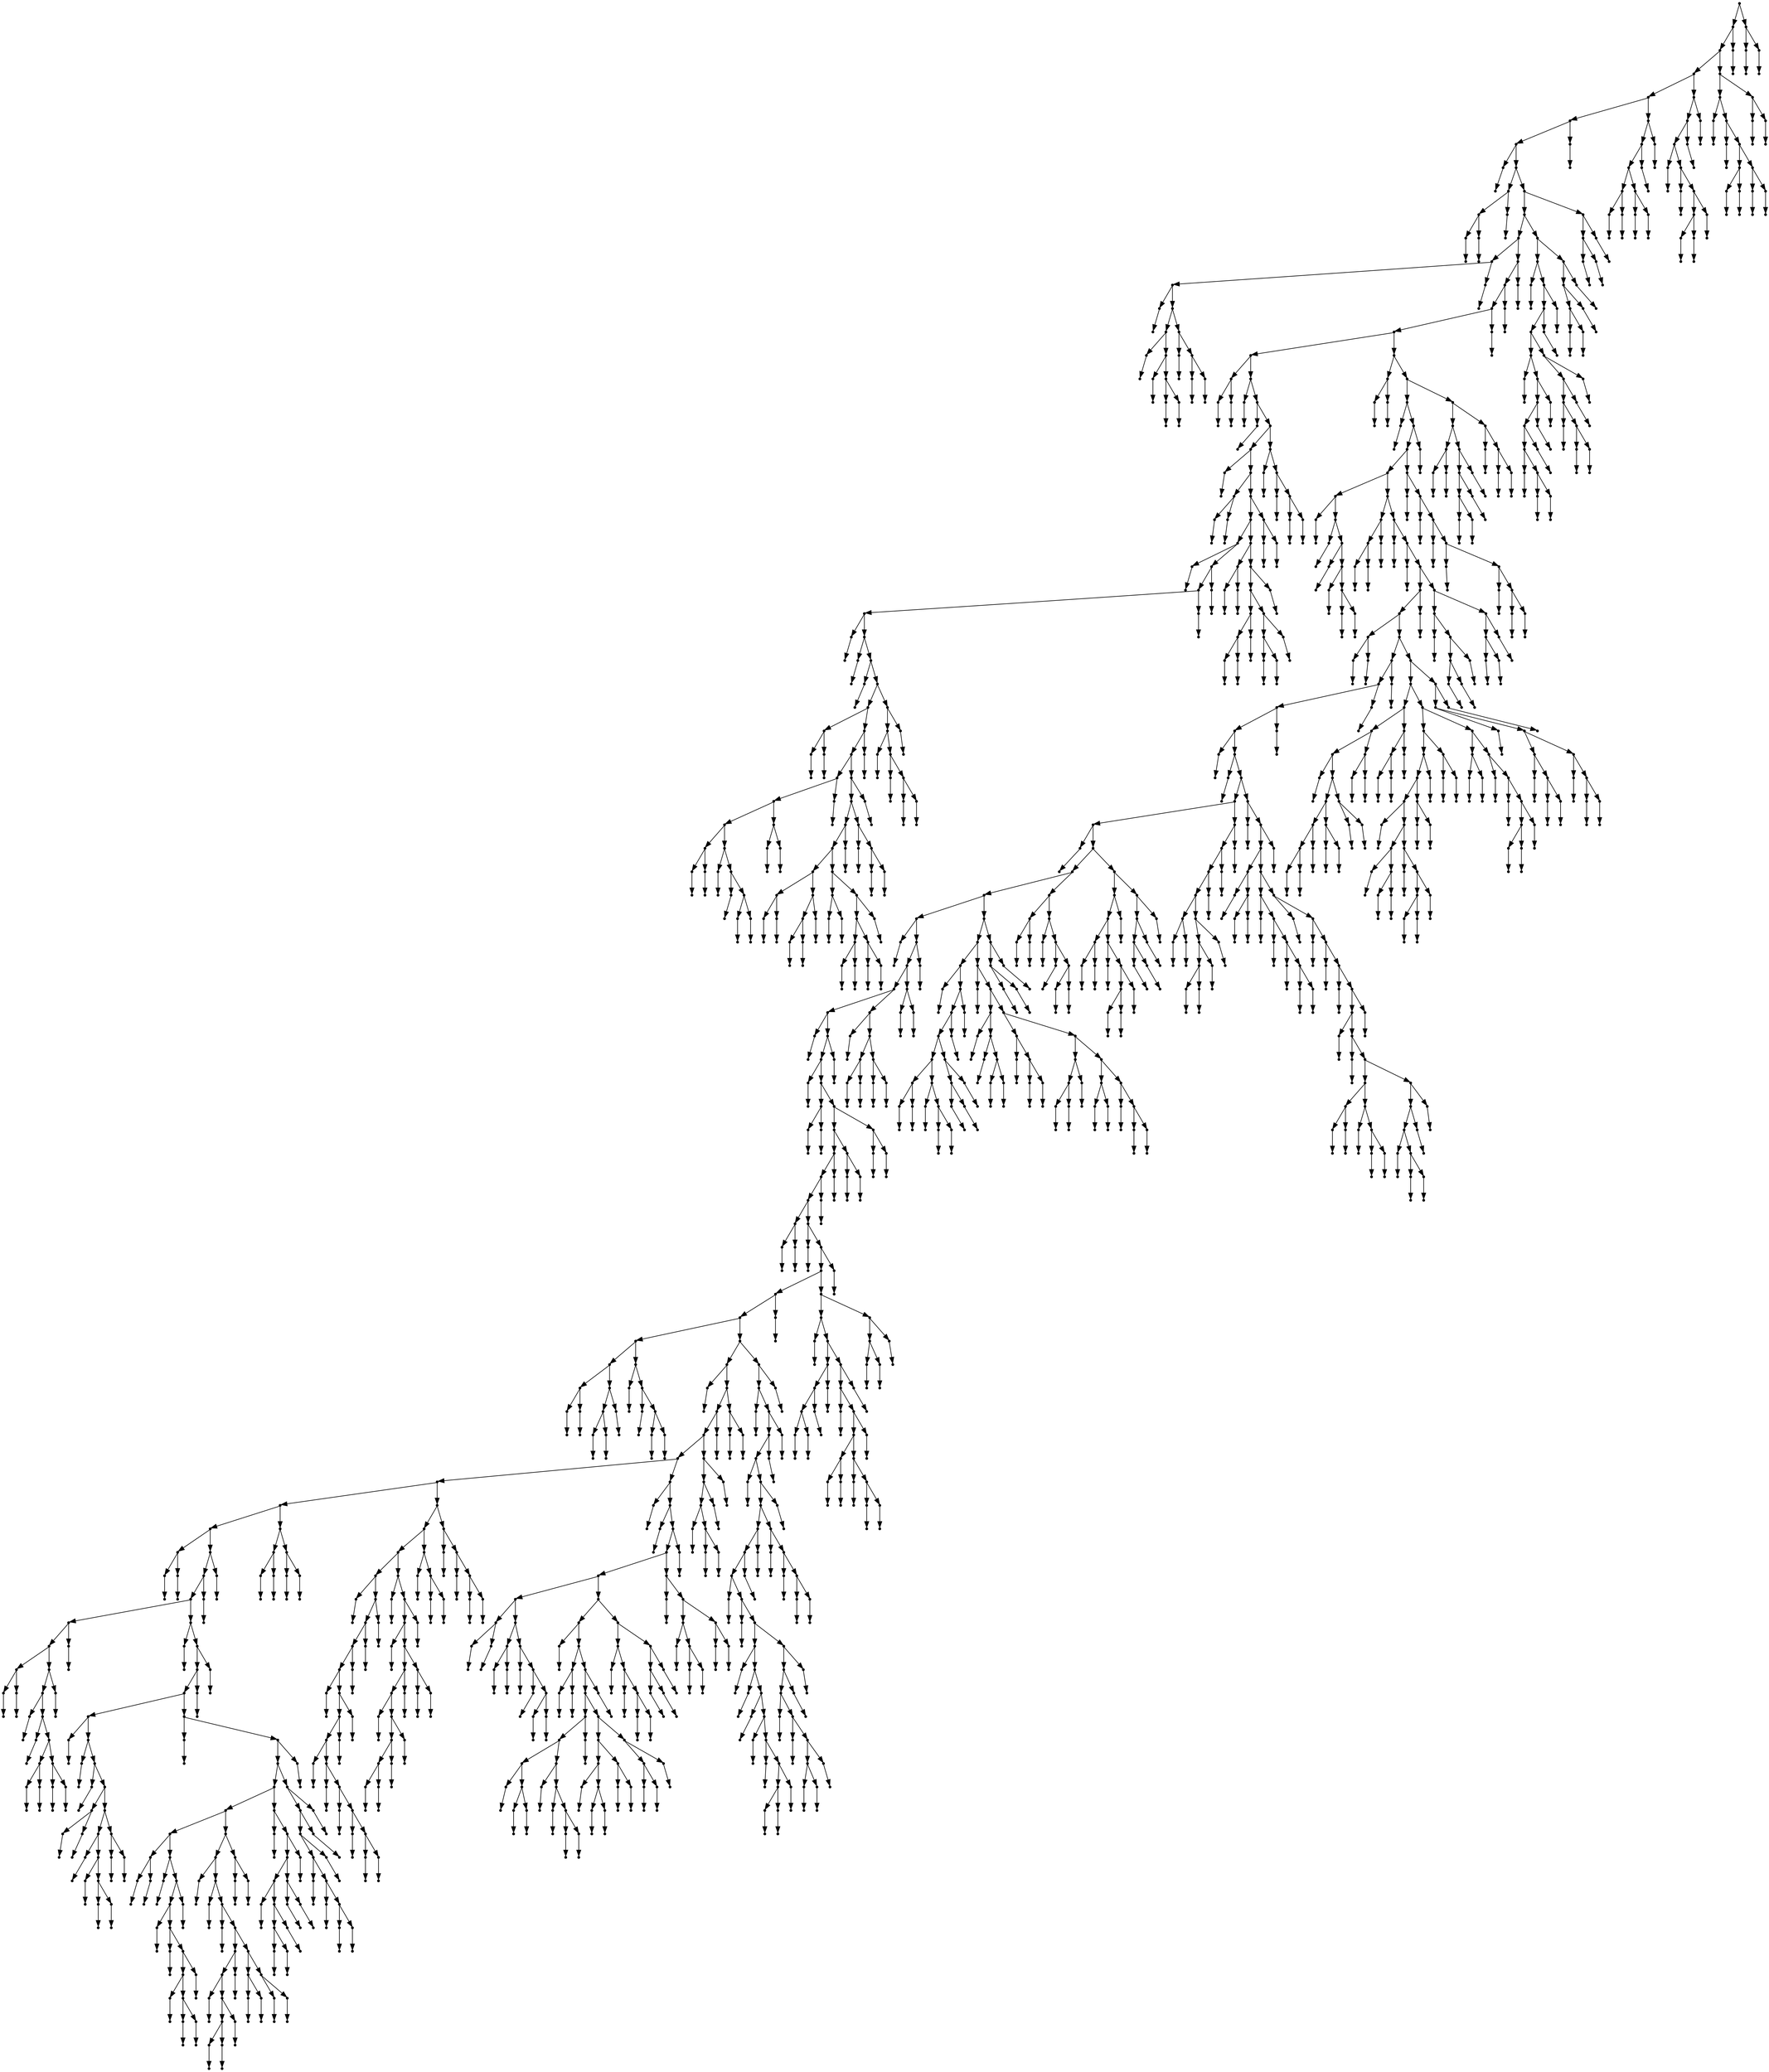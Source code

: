 digraph {
  1594 [shape=point];
  1588 [shape=point];
  1585 [shape=point];
  1561 [shape=point];
  1540 [shape=point];
  1522 [shape=point];
  1519 [shape=point];
  1 [shape=point];
  0 [shape=point];
  1518 [shape=point];
  9 [shape=point];
  6 [shape=point];
  3 [shape=point];
  2 [shape=point];
  5 [shape=point];
  4 [shape=point];
  8 [shape=point];
  7 [shape=point];
  1517 [shape=point];
  1508 [shape=point];
  1451 [shape=point];
  35 [shape=point];
  32 [shape=point];
  11 [shape=point];
  10 [shape=point];
  31 [shape=point];
  22 [shape=point];
  13 [shape=point];
  12 [shape=point];
  21 [shape=point];
  15 [shape=point];
  14 [shape=point];
  20 [shape=point];
  17 [shape=point];
  16 [shape=point];
  19 [shape=point];
  18 [shape=point];
  30 [shape=point];
  24 [shape=point];
  23 [shape=point];
  29 [shape=point];
  26 [shape=point];
  25 [shape=point];
  28 [shape=point];
  27 [shape=point];
  34 [shape=point];
  33 [shape=point];
  1450 [shape=point];
  1447 [shape=point];
  1444 [shape=point];
  1441 [shape=point];
  220 [shape=point];
  40 [shape=point];
  37 [shape=point];
  36 [shape=point];
  39 [shape=point];
  38 [shape=point];
  219 [shape=point];
  42 [shape=point];
  41 [shape=point];
  218 [shape=point];
  44 [shape=point];
  43 [shape=point];
  217 [shape=point];
  205 [shape=point];
  46 [shape=point];
  45 [shape=point];
  204 [shape=point];
  51 [shape=point];
  48 [shape=point];
  47 [shape=point];
  50 [shape=point];
  49 [shape=point];
  203 [shape=point];
  197 [shape=point];
  170 [shape=point];
  53 [shape=point];
  52 [shape=point];
  169 [shape=point];
  166 [shape=point];
  163 [shape=point];
  55 [shape=point];
  54 [shape=point];
  162 [shape=point];
  57 [shape=point];
  56 [shape=point];
  161 [shape=point];
  59 [shape=point];
  58 [shape=point];
  160 [shape=point];
  145 [shape=point];
  64 [shape=point];
  61 [shape=point];
  60 [shape=point];
  63 [shape=point];
  62 [shape=point];
  144 [shape=point];
  141 [shape=point];
  90 [shape=point];
  87 [shape=point];
  81 [shape=point];
  69 [shape=point];
  66 [shape=point];
  65 [shape=point];
  68 [shape=point];
  67 [shape=point];
  80 [shape=point];
  71 [shape=point];
  70 [shape=point];
  79 [shape=point];
  73 [shape=point];
  72 [shape=point];
  78 [shape=point];
  75 [shape=point];
  74 [shape=point];
  77 [shape=point];
  76 [shape=point];
  86 [shape=point];
  83 [shape=point];
  82 [shape=point];
  85 [shape=point];
  84 [shape=point];
  89 [shape=point];
  88 [shape=point];
  140 [shape=point];
  137 [shape=point];
  128 [shape=point];
  125 [shape=point];
  104 [shape=point];
  95 [shape=point];
  92 [shape=point];
  91 [shape=point];
  94 [shape=point];
  93 [shape=point];
  103 [shape=point];
  100 [shape=point];
  97 [shape=point];
  96 [shape=point];
  99 [shape=point];
  98 [shape=point];
  102 [shape=point];
  101 [shape=point];
  124 [shape=point];
  109 [shape=point];
  106 [shape=point];
  105 [shape=point];
  108 [shape=point];
  107 [shape=point];
  123 [shape=point];
  120 [shape=point];
  114 [shape=point];
  111 [shape=point];
  110 [shape=point];
  113 [shape=point];
  112 [shape=point];
  119 [shape=point];
  116 [shape=point];
  115 [shape=point];
  118 [shape=point];
  117 [shape=point];
  122 [shape=point];
  121 [shape=point];
  127 [shape=point];
  126 [shape=point];
  136 [shape=point];
  130 [shape=point];
  129 [shape=point];
  135 [shape=point];
  132 [shape=point];
  131 [shape=point];
  134 [shape=point];
  133 [shape=point];
  139 [shape=point];
  138 [shape=point];
  143 [shape=point];
  142 [shape=point];
  159 [shape=point];
  156 [shape=point];
  147 [shape=point];
  146 [shape=point];
  155 [shape=point];
  149 [shape=point];
  148 [shape=point];
  154 [shape=point];
  151 [shape=point];
  150 [shape=point];
  153 [shape=point];
  152 [shape=point];
  158 [shape=point];
  157 [shape=point];
  165 [shape=point];
  164 [shape=point];
  168 [shape=point];
  167 [shape=point];
  196 [shape=point];
  175 [shape=point];
  172 [shape=point];
  171 [shape=point];
  174 [shape=point];
  173 [shape=point];
  195 [shape=point];
  192 [shape=point];
  183 [shape=point];
  180 [shape=point];
  177 [shape=point];
  176 [shape=point];
  179 [shape=point];
  178 [shape=point];
  182 [shape=point];
  181 [shape=point];
  191 [shape=point];
  188 [shape=point];
  185 [shape=point];
  184 [shape=point];
  187 [shape=point];
  186 [shape=point];
  190 [shape=point];
  189 [shape=point];
  194 [shape=point];
  193 [shape=point];
  202 [shape=point];
  199 [shape=point];
  198 [shape=point];
  201 [shape=point];
  200 [shape=point];
  216 [shape=point];
  207 [shape=point];
  206 [shape=point];
  215 [shape=point];
  209 [shape=point];
  208 [shape=point];
  214 [shape=point];
  211 [shape=point];
  210 [shape=point];
  213 [shape=point];
  212 [shape=point];
  1440 [shape=point];
  225 [shape=point];
  222 [shape=point];
  221 [shape=point];
  224 [shape=point];
  223 [shape=point];
  1439 [shape=point];
  1412 [shape=point];
  227 [shape=point];
  226 [shape=point];
  1411 [shape=point];
  1408 [shape=point];
  1387 [shape=point];
  244 [shape=point];
  229 [shape=point];
  228 [shape=point];
  243 [shape=point];
  231 [shape=point];
  230 [shape=point];
  242 [shape=point];
  233 [shape=point];
  232 [shape=point];
  241 [shape=point];
  235 [shape=point];
  234 [shape=point];
  240 [shape=point];
  237 [shape=point];
  236 [shape=point];
  239 [shape=point];
  238 [shape=point];
  1386 [shape=point];
  252 [shape=point];
  249 [shape=point];
  246 [shape=point];
  245 [shape=point];
  248 [shape=point];
  247 [shape=point];
  251 [shape=point];
  250 [shape=point];
  1385 [shape=point];
  254 [shape=point];
  253 [shape=point];
  1384 [shape=point];
  256 [shape=point];
  255 [shape=point];
  1383 [shape=point];
  1362 [shape=point];
  1359 [shape=point];
  261 [shape=point];
  258 [shape=point];
  257 [shape=point];
  260 [shape=point];
  259 [shape=point];
  1358 [shape=point];
  1235 [shape=point];
  1232 [shape=point];
  1229 [shape=point];
  1226 [shape=point];
  263 [shape=point];
  262 [shape=point];
  1225 [shape=point];
  265 [shape=point];
  264 [shape=point];
  1224 [shape=point];
  1143 [shape=point];
  1116 [shape=point];
  267 [shape=point];
  266 [shape=point];
  1115 [shape=point];
  1082 [shape=point];
  1064 [shape=point];
  974 [shape=point];
  269 [shape=point];
  268 [shape=point];
  973 [shape=point];
  970 [shape=point];
  964 [shape=point];
  949 [shape=point];
  271 [shape=point];
  270 [shape=point];
  948 [shape=point];
  945 [shape=point];
  273 [shape=point];
  272 [shape=point];
  944 [shape=point];
  278 [shape=point];
  275 [shape=point];
  274 [shape=point];
  277 [shape=point];
  276 [shape=point];
  943 [shape=point];
  937 [shape=point];
  931 [shape=point];
  928 [shape=point];
  925 [shape=point];
  283 [shape=point];
  280 [shape=point];
  279 [shape=point];
  282 [shape=point];
  281 [shape=point];
  924 [shape=point];
  285 [shape=point];
  284 [shape=point];
  923 [shape=point];
  920 [shape=point];
  872 [shape=point];
  869 [shape=point];
  311 [shape=point];
  299 [shape=point];
  290 [shape=point];
  287 [shape=point];
  286 [shape=point];
  289 [shape=point];
  288 [shape=point];
  298 [shape=point];
  295 [shape=point];
  292 [shape=point];
  291 [shape=point];
  294 [shape=point];
  293 [shape=point];
  297 [shape=point];
  296 [shape=point];
  310 [shape=point];
  301 [shape=point];
  300 [shape=point];
  309 [shape=point];
  303 [shape=point];
  302 [shape=point];
  308 [shape=point];
  305 [shape=point];
  304 [shape=point];
  307 [shape=point];
  306 [shape=point];
  868 [shape=point];
  781 [shape=point];
  313 [shape=point];
  312 [shape=point];
  780 [shape=point];
  774 [shape=point];
  771 [shape=point];
  756 [shape=point];
  624 [shape=point];
  531 [shape=point];
  519 [shape=point];
  318 [shape=point];
  315 [shape=point];
  314 [shape=point];
  317 [shape=point];
  316 [shape=point];
  518 [shape=point];
  515 [shape=point];
  512 [shape=point];
  347 [shape=point];
  344 [shape=point];
  323 [shape=point];
  320 [shape=point];
  319 [shape=point];
  322 [shape=point];
  321 [shape=point];
  343 [shape=point];
  340 [shape=point];
  325 [shape=point];
  324 [shape=point];
  339 [shape=point];
  327 [shape=point];
  326 [shape=point];
  338 [shape=point];
  332 [shape=point];
  329 [shape=point];
  328 [shape=point];
  331 [shape=point];
  330 [shape=point];
  337 [shape=point];
  334 [shape=point];
  333 [shape=point];
  336 [shape=point];
  335 [shape=point];
  342 [shape=point];
  341 [shape=point];
  346 [shape=point];
  345 [shape=point];
  511 [shape=point];
  349 [shape=point];
  348 [shape=point];
  510 [shape=point];
  507 [shape=point];
  504 [shape=point];
  381 [shape=point];
  351 [shape=point];
  350 [shape=point];
  380 [shape=point];
  353 [shape=point];
  352 [shape=point];
  379 [shape=point];
  355 [shape=point];
  354 [shape=point];
  378 [shape=point];
  360 [shape=point];
  357 [shape=point];
  356 [shape=point];
  359 [shape=point];
  358 [shape=point];
  377 [shape=point];
  371 [shape=point];
  362 [shape=point];
  361 [shape=point];
  370 [shape=point];
  364 [shape=point];
  363 [shape=point];
  369 [shape=point];
  366 [shape=point];
  365 [shape=point];
  368 [shape=point];
  367 [shape=point];
  376 [shape=point];
  373 [shape=point];
  372 [shape=point];
  375 [shape=point];
  374 [shape=point];
  503 [shape=point];
  383 [shape=point];
  382 [shape=point];
  502 [shape=point];
  499 [shape=point];
  478 [shape=point];
  454 [shape=point];
  412 [shape=point];
  388 [shape=point];
  385 [shape=point];
  384 [shape=point];
  387 [shape=point];
  386 [shape=point];
  411 [shape=point];
  390 [shape=point];
  389 [shape=point];
  410 [shape=point];
  407 [shape=point];
  392 [shape=point];
  391 [shape=point];
  406 [shape=point];
  394 [shape=point];
  393 [shape=point];
  405 [shape=point];
  402 [shape=point];
  396 [shape=point];
  395 [shape=point];
  401 [shape=point];
  398 [shape=point];
  397 [shape=point];
  400 [shape=point];
  399 [shape=point];
  404 [shape=point];
  403 [shape=point];
  409 [shape=point];
  408 [shape=point];
  453 [shape=point];
  447 [shape=point];
  414 [shape=point];
  413 [shape=point];
  446 [shape=point];
  416 [shape=point];
  415 [shape=point];
  445 [shape=point];
  418 [shape=point];
  417 [shape=point];
  444 [shape=point];
  432 [shape=point];
  429 [shape=point];
  420 [shape=point];
  419 [shape=point];
  428 [shape=point];
  425 [shape=point];
  422 [shape=point];
  421 [shape=point];
  424 [shape=point];
  423 [shape=point];
  427 [shape=point];
  426 [shape=point];
  431 [shape=point];
  430 [shape=point];
  443 [shape=point];
  437 [shape=point];
  434 [shape=point];
  433 [shape=point];
  436 [shape=point];
  435 [shape=point];
  442 [shape=point];
  439 [shape=point];
  438 [shape=point];
  441 [shape=point];
  440 [shape=point];
  452 [shape=point];
  449 [shape=point];
  448 [shape=point];
  451 [shape=point];
  450 [shape=point];
  477 [shape=point];
  456 [shape=point];
  455 [shape=point];
  476 [shape=point];
  473 [shape=point];
  467 [shape=point];
  458 [shape=point];
  457 [shape=point];
  466 [shape=point];
  463 [shape=point];
  460 [shape=point];
  459 [shape=point];
  462 [shape=point];
  461 [shape=point];
  465 [shape=point];
  464 [shape=point];
  472 [shape=point];
  469 [shape=point];
  468 [shape=point];
  471 [shape=point];
  470 [shape=point];
  475 [shape=point];
  474 [shape=point];
  498 [shape=point];
  495 [shape=point];
  492 [shape=point];
  489 [shape=point];
  480 [shape=point];
  479 [shape=point];
  488 [shape=point];
  482 [shape=point];
  481 [shape=point];
  487 [shape=point];
  484 [shape=point];
  483 [shape=point];
  486 [shape=point];
  485 [shape=point];
  491 [shape=point];
  490 [shape=point];
  494 [shape=point];
  493 [shape=point];
  497 [shape=point];
  496 [shape=point];
  501 [shape=point];
  500 [shape=point];
  506 [shape=point];
  505 [shape=point];
  509 [shape=point];
  508 [shape=point];
  514 [shape=point];
  513 [shape=point];
  517 [shape=point];
  516 [shape=point];
  530 [shape=point];
  524 [shape=point];
  521 [shape=point];
  520 [shape=point];
  523 [shape=point];
  522 [shape=point];
  529 [shape=point];
  526 [shape=point];
  525 [shape=point];
  528 [shape=point];
  527 [shape=point];
  623 [shape=point];
  611 [shape=point];
  602 [shape=point];
  569 [shape=point];
  533 [shape=point];
  532 [shape=point];
  568 [shape=point];
  565 [shape=point];
  562 [shape=point];
  559 [shape=point];
  535 [shape=point];
  534 [shape=point];
  558 [shape=point];
  555 [shape=point];
  552 [shape=point];
  537 [shape=point];
  536 [shape=point];
  551 [shape=point];
  539 [shape=point];
  538 [shape=point];
  550 [shape=point];
  541 [shape=point];
  540 [shape=point];
  549 [shape=point];
  543 [shape=point];
  542 [shape=point];
  548 [shape=point];
  545 [shape=point];
  544 [shape=point];
  547 [shape=point];
  546 [shape=point];
  554 [shape=point];
  553 [shape=point];
  557 [shape=point];
  556 [shape=point];
  561 [shape=point];
  560 [shape=point];
  564 [shape=point];
  563 [shape=point];
  567 [shape=point];
  566 [shape=point];
  601 [shape=point];
  571 [shape=point];
  570 [shape=point];
  600 [shape=point];
  597 [shape=point];
  573 [shape=point];
  572 [shape=point];
  596 [shape=point];
  590 [shape=point];
  587 [shape=point];
  575 [shape=point];
  574 [shape=point];
  586 [shape=point];
  583 [shape=point];
  580 [shape=point];
  577 [shape=point];
  576 [shape=point];
  579 [shape=point];
  578 [shape=point];
  582 [shape=point];
  581 [shape=point];
  585 [shape=point];
  584 [shape=point];
  589 [shape=point];
  588 [shape=point];
  595 [shape=point];
  592 [shape=point];
  591 [shape=point];
  594 [shape=point];
  593 [shape=point];
  599 [shape=point];
  598 [shape=point];
  610 [shape=point];
  604 [shape=point];
  603 [shape=point];
  609 [shape=point];
  606 [shape=point];
  605 [shape=point];
  608 [shape=point];
  607 [shape=point];
  622 [shape=point];
  613 [shape=point];
  612 [shape=point];
  621 [shape=point];
  615 [shape=point];
  614 [shape=point];
  620 [shape=point];
  617 [shape=point];
  616 [shape=point];
  619 [shape=point];
  618 [shape=point];
  755 [shape=point];
  626 [shape=point];
  625 [shape=point];
  754 [shape=point];
  628 [shape=point];
  627 [shape=point];
  753 [shape=point];
  750 [shape=point];
  732 [shape=point];
  651 [shape=point];
  633 [shape=point];
  630 [shape=point];
  629 [shape=point];
  632 [shape=point];
  631 [shape=point];
  650 [shape=point];
  638 [shape=point];
  635 [shape=point];
  634 [shape=point];
  637 [shape=point];
  636 [shape=point];
  649 [shape=point];
  640 [shape=point];
  639 [shape=point];
  648 [shape=point];
  642 [shape=point];
  641 [shape=point];
  647 [shape=point];
  644 [shape=point];
  643 [shape=point];
  646 [shape=point];
  645 [shape=point];
  731 [shape=point];
  710 [shape=point];
  653 [shape=point];
  652 [shape=point];
  709 [shape=point];
  658 [shape=point];
  655 [shape=point];
  654 [shape=point];
  657 [shape=point];
  656 [shape=point];
  708 [shape=point];
  705 [shape=point];
  681 [shape=point];
  678 [shape=point];
  666 [shape=point];
  660 [shape=point];
  659 [shape=point];
  665 [shape=point];
  662 [shape=point];
  661 [shape=point];
  664 [shape=point];
  663 [shape=point];
  677 [shape=point];
  668 [shape=point];
  667 [shape=point];
  676 [shape=point];
  670 [shape=point];
  669 [shape=point];
  675 [shape=point];
  672 [shape=point];
  671 [shape=point];
  674 [shape=point];
  673 [shape=point];
  680 [shape=point];
  679 [shape=point];
  704 [shape=point];
  695 [shape=point];
  689 [shape=point];
  683 [shape=point];
  682 [shape=point];
  688 [shape=point];
  685 [shape=point];
  684 [shape=point];
  687 [shape=point];
  686 [shape=point];
  694 [shape=point];
  691 [shape=point];
  690 [shape=point];
  693 [shape=point];
  692 [shape=point];
  703 [shape=point];
  700 [shape=point];
  697 [shape=point];
  696 [shape=point];
  699 [shape=point];
  698 [shape=point];
  702 [shape=point];
  701 [shape=point];
  707 [shape=point];
  706 [shape=point];
  730 [shape=point];
  721 [shape=point];
  712 [shape=point];
  711 [shape=point];
  720 [shape=point];
  714 [shape=point];
  713 [shape=point];
  719 [shape=point];
  716 [shape=point];
  715 [shape=point];
  718 [shape=point];
  717 [shape=point];
  729 [shape=point];
  726 [shape=point];
  723 [shape=point];
  722 [shape=point];
  725 [shape=point];
  724 [shape=point];
  728 [shape=point];
  727 [shape=point];
  749 [shape=point];
  734 [shape=point];
  733 [shape=point];
  748 [shape=point];
  742 [shape=point];
  736 [shape=point];
  735 [shape=point];
  741 [shape=point];
  738 [shape=point];
  737 [shape=point];
  740 [shape=point];
  739 [shape=point];
  747 [shape=point];
  744 [shape=point];
  743 [shape=point];
  746 [shape=point];
  745 [shape=point];
  752 [shape=point];
  751 [shape=point];
  770 [shape=point];
  767 [shape=point];
  764 [shape=point];
  758 [shape=point];
  757 [shape=point];
  763 [shape=point];
  760 [shape=point];
  759 [shape=point];
  762 [shape=point];
  761 [shape=point];
  766 [shape=point];
  765 [shape=point];
  769 [shape=point];
  768 [shape=point];
  773 [shape=point];
  772 [shape=point];
  779 [shape=point];
  776 [shape=point];
  775 [shape=point];
  778 [shape=point];
  777 [shape=point];
  867 [shape=point];
  864 [shape=point];
  783 [shape=point];
  782 [shape=point];
  863 [shape=point];
  860 [shape=point];
  857 [shape=point];
  785 [shape=point];
  784 [shape=point];
  856 [shape=point];
  853 [shape=point];
  841 [shape=point];
  838 [shape=point];
  835 [shape=point];
  787 [shape=point];
  786 [shape=point];
  834 [shape=point];
  789 [shape=point];
  788 [shape=point];
  833 [shape=point];
  812 [shape=point];
  791 [shape=point];
  790 [shape=point];
  811 [shape=point];
  793 [shape=point];
  792 [shape=point];
  810 [shape=point];
  795 [shape=point];
  794 [shape=point];
  809 [shape=point];
  797 [shape=point];
  796 [shape=point];
  808 [shape=point];
  799 [shape=point];
  798 [shape=point];
  807 [shape=point];
  804 [shape=point];
  801 [shape=point];
  800 [shape=point];
  803 [shape=point];
  802 [shape=point];
  806 [shape=point];
  805 [shape=point];
  832 [shape=point];
  829 [shape=point];
  826 [shape=point];
  814 [shape=point];
  813 [shape=point];
  825 [shape=point];
  816 [shape=point];
  815 [shape=point];
  824 [shape=point];
  821 [shape=point];
  818 [shape=point];
  817 [shape=point];
  820 [shape=point];
  819 [shape=point];
  823 [shape=point];
  822 [shape=point];
  828 [shape=point];
  827 [shape=point];
  831 [shape=point];
  830 [shape=point];
  837 [shape=point];
  836 [shape=point];
  840 [shape=point];
  839 [shape=point];
  852 [shape=point];
  843 [shape=point];
  842 [shape=point];
  851 [shape=point];
  845 [shape=point];
  844 [shape=point];
  850 [shape=point];
  847 [shape=point];
  846 [shape=point];
  849 [shape=point];
  848 [shape=point];
  855 [shape=point];
  854 [shape=point];
  859 [shape=point];
  858 [shape=point];
  862 [shape=point];
  861 [shape=point];
  866 [shape=point];
  865 [shape=point];
  871 [shape=point];
  870 [shape=point];
  919 [shape=point];
  910 [shape=point];
  874 [shape=point];
  873 [shape=point];
  909 [shape=point];
  885 [shape=point];
  882 [shape=point];
  879 [shape=point];
  876 [shape=point];
  875 [shape=point];
  878 [shape=point];
  877 [shape=point];
  881 [shape=point];
  880 [shape=point];
  884 [shape=point];
  883 [shape=point];
  908 [shape=point];
  905 [shape=point];
  887 [shape=point];
  886 [shape=point];
  904 [shape=point];
  901 [shape=point];
  892 [shape=point];
  889 [shape=point];
  888 [shape=point];
  891 [shape=point];
  890 [shape=point];
  900 [shape=point];
  894 [shape=point];
  893 [shape=point];
  899 [shape=point];
  896 [shape=point];
  895 [shape=point];
  898 [shape=point];
  897 [shape=point];
  903 [shape=point];
  902 [shape=point];
  907 [shape=point];
  906 [shape=point];
  918 [shape=point];
  915 [shape=point];
  912 [shape=point];
  911 [shape=point];
  914 [shape=point];
  913 [shape=point];
  917 [shape=point];
  916 [shape=point];
  922 [shape=point];
  921 [shape=point];
  927 [shape=point];
  926 [shape=point];
  930 [shape=point];
  929 [shape=point];
  936 [shape=point];
  933 [shape=point];
  932 [shape=point];
  935 [shape=point];
  934 [shape=point];
  942 [shape=point];
  939 [shape=point];
  938 [shape=point];
  941 [shape=point];
  940 [shape=point];
  947 [shape=point];
  946 [shape=point];
  963 [shape=point];
  951 [shape=point];
  950 [shape=point];
  962 [shape=point];
  956 [shape=point];
  953 [shape=point];
  952 [shape=point];
  955 [shape=point];
  954 [shape=point];
  961 [shape=point];
  958 [shape=point];
  957 [shape=point];
  960 [shape=point];
  959 [shape=point];
  969 [shape=point];
  966 [shape=point];
  965 [shape=point];
  968 [shape=point];
  967 [shape=point];
  972 [shape=point];
  971 [shape=point];
  1063 [shape=point];
  1054 [shape=point];
  1006 [shape=point];
  976 [shape=point];
  975 [shape=point];
  1005 [shape=point];
  1002 [shape=point];
  999 [shape=point];
  990 [shape=point];
  981 [shape=point];
  978 [shape=point];
  977 [shape=point];
  980 [shape=point];
  979 [shape=point];
  989 [shape=point];
  983 [shape=point];
  982 [shape=point];
  988 [shape=point];
  985 [shape=point];
  984 [shape=point];
  987 [shape=point];
  986 [shape=point];
  998 [shape=point];
  995 [shape=point];
  992 [shape=point];
  991 [shape=point];
  994 [shape=point];
  993 [shape=point];
  997 [shape=point];
  996 [shape=point];
  1001 [shape=point];
  1000 [shape=point];
  1004 [shape=point];
  1003 [shape=point];
  1053 [shape=point];
  1008 [shape=point];
  1007 [shape=point];
  1052 [shape=point];
  1019 [shape=point];
  1010 [shape=point];
  1009 [shape=point];
  1018 [shape=point];
  1012 [shape=point];
  1011 [shape=point];
  1017 [shape=point];
  1014 [shape=point];
  1013 [shape=point];
  1016 [shape=point];
  1015 [shape=point];
  1051 [shape=point];
  1027 [shape=point];
  1021 [shape=point];
  1020 [shape=point];
  1026 [shape=point];
  1023 [shape=point];
  1022 [shape=point];
  1025 [shape=point];
  1024 [shape=point];
  1050 [shape=point];
  1035 [shape=point];
  1032 [shape=point];
  1029 [shape=point];
  1028 [shape=point];
  1031 [shape=point];
  1030 [shape=point];
  1034 [shape=point];
  1033 [shape=point];
  1049 [shape=point];
  1040 [shape=point];
  1037 [shape=point];
  1036 [shape=point];
  1039 [shape=point];
  1038 [shape=point];
  1048 [shape=point];
  1042 [shape=point];
  1041 [shape=point];
  1047 [shape=point];
  1044 [shape=point];
  1043 [shape=point];
  1046 [shape=point];
  1045 [shape=point];
  1062 [shape=point];
  1059 [shape=point];
  1056 [shape=point];
  1055 [shape=point];
  1058 [shape=point];
  1057 [shape=point];
  1061 [shape=point];
  1060 [shape=point];
  1081 [shape=point];
  1069 [shape=point];
  1066 [shape=point];
  1065 [shape=point];
  1068 [shape=point];
  1067 [shape=point];
  1080 [shape=point];
  1071 [shape=point];
  1070 [shape=point];
  1079 [shape=point];
  1073 [shape=point];
  1072 [shape=point];
  1078 [shape=point];
  1075 [shape=point];
  1074 [shape=point];
  1077 [shape=point];
  1076 [shape=point];
  1114 [shape=point];
  1102 [shape=point];
  1099 [shape=point];
  1087 [shape=point];
  1084 [shape=point];
  1083 [shape=point];
  1086 [shape=point];
  1085 [shape=point];
  1098 [shape=point];
  1089 [shape=point];
  1088 [shape=point];
  1097 [shape=point];
  1094 [shape=point];
  1091 [shape=point];
  1090 [shape=point];
  1093 [shape=point];
  1092 [shape=point];
  1096 [shape=point];
  1095 [shape=point];
  1101 [shape=point];
  1100 [shape=point];
  1113 [shape=point];
  1110 [shape=point];
  1107 [shape=point];
  1104 [shape=point];
  1103 [shape=point];
  1106 [shape=point];
  1105 [shape=point];
  1109 [shape=point];
  1108 [shape=point];
  1112 [shape=point];
  1111 [shape=point];
  1142 [shape=point];
  1139 [shape=point];
  1136 [shape=point];
  1133 [shape=point];
  1121 [shape=point];
  1118 [shape=point];
  1117 [shape=point];
  1120 [shape=point];
  1119 [shape=point];
  1132 [shape=point];
  1129 [shape=point];
  1126 [shape=point];
  1123 [shape=point];
  1122 [shape=point];
  1125 [shape=point];
  1124 [shape=point];
  1128 [shape=point];
  1127 [shape=point];
  1131 [shape=point];
  1130 [shape=point];
  1135 [shape=point];
  1134 [shape=point];
  1138 [shape=point];
  1137 [shape=point];
  1141 [shape=point];
  1140 [shape=point];
  1223 [shape=point];
  1145 [shape=point];
  1144 [shape=point];
  1222 [shape=point];
  1219 [shape=point];
  1153 [shape=point];
  1147 [shape=point];
  1146 [shape=point];
  1152 [shape=point];
  1149 [shape=point];
  1148 [shape=point];
  1151 [shape=point];
  1150 [shape=point];
  1218 [shape=point];
  1167 [shape=point];
  1155 [shape=point];
  1154 [shape=point];
  1166 [shape=point];
  1157 [shape=point];
  1156 [shape=point];
  1165 [shape=point];
  1159 [shape=point];
  1158 [shape=point];
  1164 [shape=point];
  1161 [shape=point];
  1160 [shape=point];
  1163 [shape=point];
  1162 [shape=point];
  1217 [shape=point];
  1169 [shape=point];
  1168 [shape=point];
  1216 [shape=point];
  1171 [shape=point];
  1170 [shape=point];
  1215 [shape=point];
  1173 [shape=point];
  1172 [shape=point];
  1214 [shape=point];
  1175 [shape=point];
  1174 [shape=point];
  1213 [shape=point];
  1210 [shape=point];
  1177 [shape=point];
  1176 [shape=point];
  1209 [shape=point];
  1179 [shape=point];
  1178 [shape=point];
  1208 [shape=point];
  1193 [shape=point];
  1184 [shape=point];
  1181 [shape=point];
  1180 [shape=point];
  1183 [shape=point];
  1182 [shape=point];
  1192 [shape=point];
  1186 [shape=point];
  1185 [shape=point];
  1191 [shape=point];
  1188 [shape=point];
  1187 [shape=point];
  1190 [shape=point];
  1189 [shape=point];
  1207 [shape=point];
  1204 [shape=point];
  1201 [shape=point];
  1195 [shape=point];
  1194 [shape=point];
  1200 [shape=point];
  1197 [shape=point];
  1196 [shape=point];
  1199 [shape=point];
  1198 [shape=point];
  1203 [shape=point];
  1202 [shape=point];
  1206 [shape=point];
  1205 [shape=point];
  1212 [shape=point];
  1211 [shape=point];
  1221 [shape=point];
  1220 [shape=point];
  1228 [shape=point];
  1227 [shape=point];
  1231 [shape=point];
  1230 [shape=point];
  1234 [shape=point];
  1233 [shape=point];
  1357 [shape=point];
  1333 [shape=point];
  1273 [shape=point];
  1264 [shape=point];
  1258 [shape=point];
  1237 [shape=point];
  1236 [shape=point];
  1257 [shape=point];
  1251 [shape=point];
  1245 [shape=point];
  1242 [shape=point];
  1239 [shape=point];
  1238 [shape=point];
  1241 [shape=point];
  1240 [shape=point];
  1244 [shape=point];
  1243 [shape=point];
  1250 [shape=point];
  1247 [shape=point];
  1246 [shape=point];
  1249 [shape=point];
  1248 [shape=point];
  1256 [shape=point];
  1253 [shape=point];
  1252 [shape=point];
  1255 [shape=point];
  1254 [shape=point];
  1263 [shape=point];
  1260 [shape=point];
  1259 [shape=point];
  1262 [shape=point];
  1261 [shape=point];
  1272 [shape=point];
  1269 [shape=point];
  1266 [shape=point];
  1265 [shape=point];
  1268 [shape=point];
  1267 [shape=point];
  1271 [shape=point];
  1270 [shape=point];
  1332 [shape=point];
  1311 [shape=point];
  1305 [shape=point];
  1302 [shape=point];
  1296 [shape=point];
  1275 [shape=point];
  1274 [shape=point];
  1295 [shape=point];
  1283 [shape=point];
  1277 [shape=point];
  1276 [shape=point];
  1282 [shape=point];
  1279 [shape=point];
  1278 [shape=point];
  1281 [shape=point];
  1280 [shape=point];
  1294 [shape=point];
  1285 [shape=point];
  1284 [shape=point];
  1293 [shape=point];
  1290 [shape=point];
  1287 [shape=point];
  1286 [shape=point];
  1289 [shape=point];
  1288 [shape=point];
  1292 [shape=point];
  1291 [shape=point];
  1301 [shape=point];
  1298 [shape=point];
  1297 [shape=point];
  1300 [shape=point];
  1299 [shape=point];
  1304 [shape=point];
  1303 [shape=point];
  1310 [shape=point];
  1307 [shape=point];
  1306 [shape=point];
  1309 [shape=point];
  1308 [shape=point];
  1331 [shape=point];
  1316 [shape=point];
  1313 [shape=point];
  1312 [shape=point];
  1315 [shape=point];
  1314 [shape=point];
  1330 [shape=point];
  1318 [shape=point];
  1317 [shape=point];
  1329 [shape=point];
  1320 [shape=point];
  1319 [shape=point];
  1328 [shape=point];
  1325 [shape=point];
  1322 [shape=point];
  1321 [shape=point];
  1324 [shape=point];
  1323 [shape=point];
  1327 [shape=point];
  1326 [shape=point];
  1356 [shape=point];
  1353 [shape=point];
  1335 [shape=point];
  1334 [shape=point];
  1352 [shape=point];
  1343 [shape=point];
  1337 [shape=point];
  1336 [shape=point];
  1342 [shape=point];
  1339 [shape=point];
  1338 [shape=point];
  1341 [shape=point];
  1340 [shape=point];
  1351 [shape=point];
  1345 [shape=point];
  1344 [shape=point];
  1350 [shape=point];
  1347 [shape=point];
  1346 [shape=point];
  1349 [shape=point];
  1348 [shape=point];
  1355 [shape=point];
  1354 [shape=point];
  1361 [shape=point];
  1360 [shape=point];
  1382 [shape=point];
  1373 [shape=point];
  1364 [shape=point];
  1363 [shape=point];
  1372 [shape=point];
  1369 [shape=point];
  1366 [shape=point];
  1365 [shape=point];
  1368 [shape=point];
  1367 [shape=point];
  1371 [shape=point];
  1370 [shape=point];
  1381 [shape=point];
  1378 [shape=point];
  1375 [shape=point];
  1374 [shape=point];
  1377 [shape=point];
  1376 [shape=point];
  1380 [shape=point];
  1379 [shape=point];
  1407 [shape=point];
  1389 [shape=point];
  1388 [shape=point];
  1406 [shape=point];
  1391 [shape=point];
  1390 [shape=point];
  1405 [shape=point];
  1393 [shape=point];
  1392 [shape=point];
  1404 [shape=point];
  1395 [shape=point];
  1394 [shape=point];
  1403 [shape=point];
  1397 [shape=point];
  1396 [shape=point];
  1402 [shape=point];
  1399 [shape=point];
  1398 [shape=point];
  1401 [shape=point];
  1400 [shape=point];
  1410 [shape=point];
  1409 [shape=point];
  1438 [shape=point];
  1429 [shape=point];
  1417 [shape=point];
  1414 [shape=point];
  1413 [shape=point];
  1416 [shape=point];
  1415 [shape=point];
  1428 [shape=point];
  1425 [shape=point];
  1422 [shape=point];
  1419 [shape=point];
  1418 [shape=point];
  1421 [shape=point];
  1420 [shape=point];
  1424 [shape=point];
  1423 [shape=point];
  1427 [shape=point];
  1426 [shape=point];
  1437 [shape=point];
  1431 [shape=point];
  1430 [shape=point];
  1436 [shape=point];
  1433 [shape=point];
  1432 [shape=point];
  1435 [shape=point];
  1434 [shape=point];
  1443 [shape=point];
  1442 [shape=point];
  1446 [shape=point];
  1445 [shape=point];
  1449 [shape=point];
  1448 [shape=point];
  1507 [shape=point];
  1495 [shape=point];
  1453 [shape=point];
  1452 [shape=point];
  1494 [shape=point];
  1491 [shape=point];
  1488 [shape=point];
  1473 [shape=point];
  1455 [shape=point];
  1454 [shape=point];
  1472 [shape=point];
  1469 [shape=point];
  1466 [shape=point];
  1463 [shape=point];
  1457 [shape=point];
  1456 [shape=point];
  1462 [shape=point];
  1459 [shape=point];
  1458 [shape=point];
  1461 [shape=point];
  1460 [shape=point];
  1465 [shape=point];
  1464 [shape=point];
  1468 [shape=point];
  1467 [shape=point];
  1471 [shape=point];
  1470 [shape=point];
  1487 [shape=point];
  1484 [shape=point];
  1481 [shape=point];
  1475 [shape=point];
  1474 [shape=point];
  1480 [shape=point];
  1477 [shape=point];
  1476 [shape=point];
  1479 [shape=point];
  1478 [shape=point];
  1483 [shape=point];
  1482 [shape=point];
  1486 [shape=point];
  1485 [shape=point];
  1490 [shape=point];
  1489 [shape=point];
  1493 [shape=point];
  1492 [shape=point];
  1506 [shape=point];
  1503 [shape=point];
  1500 [shape=point];
  1497 [shape=point];
  1496 [shape=point];
  1499 [shape=point];
  1498 [shape=point];
  1502 [shape=point];
  1501 [shape=point];
  1505 [shape=point];
  1504 [shape=point];
  1516 [shape=point];
  1513 [shape=point];
  1510 [shape=point];
  1509 [shape=point];
  1512 [shape=point];
  1511 [shape=point];
  1515 [shape=point];
  1514 [shape=point];
  1521 [shape=point];
  1520 [shape=point];
  1539 [shape=point];
  1536 [shape=point];
  1533 [shape=point];
  1527 [shape=point];
  1524 [shape=point];
  1523 [shape=point];
  1526 [shape=point];
  1525 [shape=point];
  1532 [shape=point];
  1529 [shape=point];
  1528 [shape=point];
  1531 [shape=point];
  1530 [shape=point];
  1535 [shape=point];
  1534 [shape=point];
  1538 [shape=point];
  1537 [shape=point];
  1560 [shape=point];
  1557 [shape=point];
  1554 [shape=point];
  1542 [shape=point];
  1541 [shape=point];
  1553 [shape=point];
  1544 [shape=point];
  1543 [shape=point];
  1552 [shape=point];
  1549 [shape=point];
  1546 [shape=point];
  1545 [shape=point];
  1548 [shape=point];
  1547 [shape=point];
  1551 [shape=point];
  1550 [shape=point];
  1556 [shape=point];
  1555 [shape=point];
  1559 [shape=point];
  1558 [shape=point];
  1584 [shape=point];
  1578 [shape=point];
  1563 [shape=point];
  1562 [shape=point];
  1577 [shape=point];
  1565 [shape=point];
  1564 [shape=point];
  1576 [shape=point];
  1570 [shape=point];
  1567 [shape=point];
  1566 [shape=point];
  1569 [shape=point];
  1568 [shape=point];
  1575 [shape=point];
  1572 [shape=point];
  1571 [shape=point];
  1574 [shape=point];
  1573 [shape=point];
  1583 [shape=point];
  1580 [shape=point];
  1579 [shape=point];
  1582 [shape=point];
  1581 [shape=point];
  1587 [shape=point];
  1586 [shape=point];
  1593 [shape=point];
  1590 [shape=point];
  1589 [shape=point];
  1592 [shape=point];
  1591 [shape=point];
1594 -> 1588;
1588 -> 1585;
1585 -> 1561;
1561 -> 1540;
1540 -> 1522;
1522 -> 1519;
1519 -> 1;
1 -> 0;
1519 -> 1518;
1518 -> 9;
9 -> 6;
6 -> 3;
3 -> 2;
6 -> 5;
5 -> 4;
9 -> 8;
8 -> 7;
1518 -> 1517;
1517 -> 1508;
1508 -> 1451;
1451 -> 35;
35 -> 32;
32 -> 11;
11 -> 10;
32 -> 31;
31 -> 22;
22 -> 13;
13 -> 12;
22 -> 21;
21 -> 15;
15 -> 14;
21 -> 20;
20 -> 17;
17 -> 16;
20 -> 19;
19 -> 18;
31 -> 30;
30 -> 24;
24 -> 23;
30 -> 29;
29 -> 26;
26 -> 25;
29 -> 28;
28 -> 27;
35 -> 34;
34 -> 33;
1451 -> 1450;
1450 -> 1447;
1447 -> 1444;
1444 -> 1441;
1441 -> 220;
220 -> 40;
40 -> 37;
37 -> 36;
40 -> 39;
39 -> 38;
220 -> 219;
219 -> 42;
42 -> 41;
219 -> 218;
218 -> 44;
44 -> 43;
218 -> 217;
217 -> 205;
205 -> 46;
46 -> 45;
205 -> 204;
204 -> 51;
51 -> 48;
48 -> 47;
51 -> 50;
50 -> 49;
204 -> 203;
203 -> 197;
197 -> 170;
170 -> 53;
53 -> 52;
170 -> 169;
169 -> 166;
166 -> 163;
163 -> 55;
55 -> 54;
163 -> 162;
162 -> 57;
57 -> 56;
162 -> 161;
161 -> 59;
59 -> 58;
161 -> 160;
160 -> 145;
145 -> 64;
64 -> 61;
61 -> 60;
64 -> 63;
63 -> 62;
145 -> 144;
144 -> 141;
141 -> 90;
90 -> 87;
87 -> 81;
81 -> 69;
69 -> 66;
66 -> 65;
69 -> 68;
68 -> 67;
81 -> 80;
80 -> 71;
71 -> 70;
80 -> 79;
79 -> 73;
73 -> 72;
79 -> 78;
78 -> 75;
75 -> 74;
78 -> 77;
77 -> 76;
87 -> 86;
86 -> 83;
83 -> 82;
86 -> 85;
85 -> 84;
90 -> 89;
89 -> 88;
141 -> 140;
140 -> 137;
137 -> 128;
128 -> 125;
125 -> 104;
104 -> 95;
95 -> 92;
92 -> 91;
95 -> 94;
94 -> 93;
104 -> 103;
103 -> 100;
100 -> 97;
97 -> 96;
100 -> 99;
99 -> 98;
103 -> 102;
102 -> 101;
125 -> 124;
124 -> 109;
109 -> 106;
106 -> 105;
109 -> 108;
108 -> 107;
124 -> 123;
123 -> 120;
120 -> 114;
114 -> 111;
111 -> 110;
114 -> 113;
113 -> 112;
120 -> 119;
119 -> 116;
116 -> 115;
119 -> 118;
118 -> 117;
123 -> 122;
122 -> 121;
128 -> 127;
127 -> 126;
137 -> 136;
136 -> 130;
130 -> 129;
136 -> 135;
135 -> 132;
132 -> 131;
135 -> 134;
134 -> 133;
140 -> 139;
139 -> 138;
144 -> 143;
143 -> 142;
160 -> 159;
159 -> 156;
156 -> 147;
147 -> 146;
156 -> 155;
155 -> 149;
149 -> 148;
155 -> 154;
154 -> 151;
151 -> 150;
154 -> 153;
153 -> 152;
159 -> 158;
158 -> 157;
166 -> 165;
165 -> 164;
169 -> 168;
168 -> 167;
197 -> 196;
196 -> 175;
175 -> 172;
172 -> 171;
175 -> 174;
174 -> 173;
196 -> 195;
195 -> 192;
192 -> 183;
183 -> 180;
180 -> 177;
177 -> 176;
180 -> 179;
179 -> 178;
183 -> 182;
182 -> 181;
192 -> 191;
191 -> 188;
188 -> 185;
185 -> 184;
188 -> 187;
187 -> 186;
191 -> 190;
190 -> 189;
195 -> 194;
194 -> 193;
203 -> 202;
202 -> 199;
199 -> 198;
202 -> 201;
201 -> 200;
217 -> 216;
216 -> 207;
207 -> 206;
216 -> 215;
215 -> 209;
209 -> 208;
215 -> 214;
214 -> 211;
211 -> 210;
214 -> 213;
213 -> 212;
1441 -> 1440;
1440 -> 225;
225 -> 222;
222 -> 221;
225 -> 224;
224 -> 223;
1440 -> 1439;
1439 -> 1412;
1412 -> 227;
227 -> 226;
1412 -> 1411;
1411 -> 1408;
1408 -> 1387;
1387 -> 244;
244 -> 229;
229 -> 228;
244 -> 243;
243 -> 231;
231 -> 230;
243 -> 242;
242 -> 233;
233 -> 232;
242 -> 241;
241 -> 235;
235 -> 234;
241 -> 240;
240 -> 237;
237 -> 236;
240 -> 239;
239 -> 238;
1387 -> 1386;
1386 -> 252;
252 -> 249;
249 -> 246;
246 -> 245;
249 -> 248;
248 -> 247;
252 -> 251;
251 -> 250;
1386 -> 1385;
1385 -> 254;
254 -> 253;
1385 -> 1384;
1384 -> 256;
256 -> 255;
1384 -> 1383;
1383 -> 1362;
1362 -> 1359;
1359 -> 261;
261 -> 258;
258 -> 257;
261 -> 260;
260 -> 259;
1359 -> 1358;
1358 -> 1235;
1235 -> 1232;
1232 -> 1229;
1229 -> 1226;
1226 -> 263;
263 -> 262;
1226 -> 1225;
1225 -> 265;
265 -> 264;
1225 -> 1224;
1224 -> 1143;
1143 -> 1116;
1116 -> 267;
267 -> 266;
1116 -> 1115;
1115 -> 1082;
1082 -> 1064;
1064 -> 974;
974 -> 269;
269 -> 268;
974 -> 973;
973 -> 970;
970 -> 964;
964 -> 949;
949 -> 271;
271 -> 270;
949 -> 948;
948 -> 945;
945 -> 273;
273 -> 272;
945 -> 944;
944 -> 278;
278 -> 275;
275 -> 274;
278 -> 277;
277 -> 276;
944 -> 943;
943 -> 937;
937 -> 931;
931 -> 928;
928 -> 925;
925 -> 283;
283 -> 280;
280 -> 279;
283 -> 282;
282 -> 281;
925 -> 924;
924 -> 285;
285 -> 284;
924 -> 923;
923 -> 920;
920 -> 872;
872 -> 869;
869 -> 311;
311 -> 299;
299 -> 290;
290 -> 287;
287 -> 286;
290 -> 289;
289 -> 288;
299 -> 298;
298 -> 295;
295 -> 292;
292 -> 291;
295 -> 294;
294 -> 293;
298 -> 297;
297 -> 296;
311 -> 310;
310 -> 301;
301 -> 300;
310 -> 309;
309 -> 303;
303 -> 302;
309 -> 308;
308 -> 305;
305 -> 304;
308 -> 307;
307 -> 306;
869 -> 868;
868 -> 781;
781 -> 313;
313 -> 312;
781 -> 780;
780 -> 774;
774 -> 771;
771 -> 756;
756 -> 624;
624 -> 531;
531 -> 519;
519 -> 318;
318 -> 315;
315 -> 314;
318 -> 317;
317 -> 316;
519 -> 518;
518 -> 515;
515 -> 512;
512 -> 347;
347 -> 344;
344 -> 323;
323 -> 320;
320 -> 319;
323 -> 322;
322 -> 321;
344 -> 343;
343 -> 340;
340 -> 325;
325 -> 324;
340 -> 339;
339 -> 327;
327 -> 326;
339 -> 338;
338 -> 332;
332 -> 329;
329 -> 328;
332 -> 331;
331 -> 330;
338 -> 337;
337 -> 334;
334 -> 333;
337 -> 336;
336 -> 335;
343 -> 342;
342 -> 341;
347 -> 346;
346 -> 345;
512 -> 511;
511 -> 349;
349 -> 348;
511 -> 510;
510 -> 507;
507 -> 504;
504 -> 381;
381 -> 351;
351 -> 350;
381 -> 380;
380 -> 353;
353 -> 352;
380 -> 379;
379 -> 355;
355 -> 354;
379 -> 378;
378 -> 360;
360 -> 357;
357 -> 356;
360 -> 359;
359 -> 358;
378 -> 377;
377 -> 371;
371 -> 362;
362 -> 361;
371 -> 370;
370 -> 364;
364 -> 363;
370 -> 369;
369 -> 366;
366 -> 365;
369 -> 368;
368 -> 367;
377 -> 376;
376 -> 373;
373 -> 372;
376 -> 375;
375 -> 374;
504 -> 503;
503 -> 383;
383 -> 382;
503 -> 502;
502 -> 499;
499 -> 478;
478 -> 454;
454 -> 412;
412 -> 388;
388 -> 385;
385 -> 384;
388 -> 387;
387 -> 386;
412 -> 411;
411 -> 390;
390 -> 389;
411 -> 410;
410 -> 407;
407 -> 392;
392 -> 391;
407 -> 406;
406 -> 394;
394 -> 393;
406 -> 405;
405 -> 402;
402 -> 396;
396 -> 395;
402 -> 401;
401 -> 398;
398 -> 397;
401 -> 400;
400 -> 399;
405 -> 404;
404 -> 403;
410 -> 409;
409 -> 408;
454 -> 453;
453 -> 447;
447 -> 414;
414 -> 413;
447 -> 446;
446 -> 416;
416 -> 415;
446 -> 445;
445 -> 418;
418 -> 417;
445 -> 444;
444 -> 432;
432 -> 429;
429 -> 420;
420 -> 419;
429 -> 428;
428 -> 425;
425 -> 422;
422 -> 421;
425 -> 424;
424 -> 423;
428 -> 427;
427 -> 426;
432 -> 431;
431 -> 430;
444 -> 443;
443 -> 437;
437 -> 434;
434 -> 433;
437 -> 436;
436 -> 435;
443 -> 442;
442 -> 439;
439 -> 438;
442 -> 441;
441 -> 440;
453 -> 452;
452 -> 449;
449 -> 448;
452 -> 451;
451 -> 450;
478 -> 477;
477 -> 456;
456 -> 455;
477 -> 476;
476 -> 473;
473 -> 467;
467 -> 458;
458 -> 457;
467 -> 466;
466 -> 463;
463 -> 460;
460 -> 459;
463 -> 462;
462 -> 461;
466 -> 465;
465 -> 464;
473 -> 472;
472 -> 469;
469 -> 468;
472 -> 471;
471 -> 470;
476 -> 475;
475 -> 474;
499 -> 498;
498 -> 495;
495 -> 492;
492 -> 489;
489 -> 480;
480 -> 479;
489 -> 488;
488 -> 482;
482 -> 481;
488 -> 487;
487 -> 484;
484 -> 483;
487 -> 486;
486 -> 485;
492 -> 491;
491 -> 490;
495 -> 494;
494 -> 493;
498 -> 497;
497 -> 496;
502 -> 501;
501 -> 500;
507 -> 506;
506 -> 505;
510 -> 509;
509 -> 508;
515 -> 514;
514 -> 513;
518 -> 517;
517 -> 516;
531 -> 530;
530 -> 524;
524 -> 521;
521 -> 520;
524 -> 523;
523 -> 522;
530 -> 529;
529 -> 526;
526 -> 525;
529 -> 528;
528 -> 527;
624 -> 623;
623 -> 611;
611 -> 602;
602 -> 569;
569 -> 533;
533 -> 532;
569 -> 568;
568 -> 565;
565 -> 562;
562 -> 559;
559 -> 535;
535 -> 534;
559 -> 558;
558 -> 555;
555 -> 552;
552 -> 537;
537 -> 536;
552 -> 551;
551 -> 539;
539 -> 538;
551 -> 550;
550 -> 541;
541 -> 540;
550 -> 549;
549 -> 543;
543 -> 542;
549 -> 548;
548 -> 545;
545 -> 544;
548 -> 547;
547 -> 546;
555 -> 554;
554 -> 553;
558 -> 557;
557 -> 556;
562 -> 561;
561 -> 560;
565 -> 564;
564 -> 563;
568 -> 567;
567 -> 566;
602 -> 601;
601 -> 571;
571 -> 570;
601 -> 600;
600 -> 597;
597 -> 573;
573 -> 572;
597 -> 596;
596 -> 590;
590 -> 587;
587 -> 575;
575 -> 574;
587 -> 586;
586 -> 583;
583 -> 580;
580 -> 577;
577 -> 576;
580 -> 579;
579 -> 578;
583 -> 582;
582 -> 581;
586 -> 585;
585 -> 584;
590 -> 589;
589 -> 588;
596 -> 595;
595 -> 592;
592 -> 591;
595 -> 594;
594 -> 593;
600 -> 599;
599 -> 598;
611 -> 610;
610 -> 604;
604 -> 603;
610 -> 609;
609 -> 606;
606 -> 605;
609 -> 608;
608 -> 607;
623 -> 622;
622 -> 613;
613 -> 612;
622 -> 621;
621 -> 615;
615 -> 614;
621 -> 620;
620 -> 617;
617 -> 616;
620 -> 619;
619 -> 618;
756 -> 755;
755 -> 626;
626 -> 625;
755 -> 754;
754 -> 628;
628 -> 627;
754 -> 753;
753 -> 750;
750 -> 732;
732 -> 651;
651 -> 633;
633 -> 630;
630 -> 629;
633 -> 632;
632 -> 631;
651 -> 650;
650 -> 638;
638 -> 635;
635 -> 634;
638 -> 637;
637 -> 636;
650 -> 649;
649 -> 640;
640 -> 639;
649 -> 648;
648 -> 642;
642 -> 641;
648 -> 647;
647 -> 644;
644 -> 643;
647 -> 646;
646 -> 645;
732 -> 731;
731 -> 710;
710 -> 653;
653 -> 652;
710 -> 709;
709 -> 658;
658 -> 655;
655 -> 654;
658 -> 657;
657 -> 656;
709 -> 708;
708 -> 705;
705 -> 681;
681 -> 678;
678 -> 666;
666 -> 660;
660 -> 659;
666 -> 665;
665 -> 662;
662 -> 661;
665 -> 664;
664 -> 663;
678 -> 677;
677 -> 668;
668 -> 667;
677 -> 676;
676 -> 670;
670 -> 669;
676 -> 675;
675 -> 672;
672 -> 671;
675 -> 674;
674 -> 673;
681 -> 680;
680 -> 679;
705 -> 704;
704 -> 695;
695 -> 689;
689 -> 683;
683 -> 682;
689 -> 688;
688 -> 685;
685 -> 684;
688 -> 687;
687 -> 686;
695 -> 694;
694 -> 691;
691 -> 690;
694 -> 693;
693 -> 692;
704 -> 703;
703 -> 700;
700 -> 697;
697 -> 696;
700 -> 699;
699 -> 698;
703 -> 702;
702 -> 701;
708 -> 707;
707 -> 706;
731 -> 730;
730 -> 721;
721 -> 712;
712 -> 711;
721 -> 720;
720 -> 714;
714 -> 713;
720 -> 719;
719 -> 716;
716 -> 715;
719 -> 718;
718 -> 717;
730 -> 729;
729 -> 726;
726 -> 723;
723 -> 722;
726 -> 725;
725 -> 724;
729 -> 728;
728 -> 727;
750 -> 749;
749 -> 734;
734 -> 733;
749 -> 748;
748 -> 742;
742 -> 736;
736 -> 735;
742 -> 741;
741 -> 738;
738 -> 737;
741 -> 740;
740 -> 739;
748 -> 747;
747 -> 744;
744 -> 743;
747 -> 746;
746 -> 745;
753 -> 752;
752 -> 751;
771 -> 770;
770 -> 767;
767 -> 764;
764 -> 758;
758 -> 757;
764 -> 763;
763 -> 760;
760 -> 759;
763 -> 762;
762 -> 761;
767 -> 766;
766 -> 765;
770 -> 769;
769 -> 768;
774 -> 773;
773 -> 772;
780 -> 779;
779 -> 776;
776 -> 775;
779 -> 778;
778 -> 777;
868 -> 867;
867 -> 864;
864 -> 783;
783 -> 782;
864 -> 863;
863 -> 860;
860 -> 857;
857 -> 785;
785 -> 784;
857 -> 856;
856 -> 853;
853 -> 841;
841 -> 838;
838 -> 835;
835 -> 787;
787 -> 786;
835 -> 834;
834 -> 789;
789 -> 788;
834 -> 833;
833 -> 812;
812 -> 791;
791 -> 790;
812 -> 811;
811 -> 793;
793 -> 792;
811 -> 810;
810 -> 795;
795 -> 794;
810 -> 809;
809 -> 797;
797 -> 796;
809 -> 808;
808 -> 799;
799 -> 798;
808 -> 807;
807 -> 804;
804 -> 801;
801 -> 800;
804 -> 803;
803 -> 802;
807 -> 806;
806 -> 805;
833 -> 832;
832 -> 829;
829 -> 826;
826 -> 814;
814 -> 813;
826 -> 825;
825 -> 816;
816 -> 815;
825 -> 824;
824 -> 821;
821 -> 818;
818 -> 817;
821 -> 820;
820 -> 819;
824 -> 823;
823 -> 822;
829 -> 828;
828 -> 827;
832 -> 831;
831 -> 830;
838 -> 837;
837 -> 836;
841 -> 840;
840 -> 839;
853 -> 852;
852 -> 843;
843 -> 842;
852 -> 851;
851 -> 845;
845 -> 844;
851 -> 850;
850 -> 847;
847 -> 846;
850 -> 849;
849 -> 848;
856 -> 855;
855 -> 854;
860 -> 859;
859 -> 858;
863 -> 862;
862 -> 861;
867 -> 866;
866 -> 865;
872 -> 871;
871 -> 870;
920 -> 919;
919 -> 910;
910 -> 874;
874 -> 873;
910 -> 909;
909 -> 885;
885 -> 882;
882 -> 879;
879 -> 876;
876 -> 875;
879 -> 878;
878 -> 877;
882 -> 881;
881 -> 880;
885 -> 884;
884 -> 883;
909 -> 908;
908 -> 905;
905 -> 887;
887 -> 886;
905 -> 904;
904 -> 901;
901 -> 892;
892 -> 889;
889 -> 888;
892 -> 891;
891 -> 890;
901 -> 900;
900 -> 894;
894 -> 893;
900 -> 899;
899 -> 896;
896 -> 895;
899 -> 898;
898 -> 897;
904 -> 903;
903 -> 902;
908 -> 907;
907 -> 906;
919 -> 918;
918 -> 915;
915 -> 912;
912 -> 911;
915 -> 914;
914 -> 913;
918 -> 917;
917 -> 916;
923 -> 922;
922 -> 921;
928 -> 927;
927 -> 926;
931 -> 930;
930 -> 929;
937 -> 936;
936 -> 933;
933 -> 932;
936 -> 935;
935 -> 934;
943 -> 942;
942 -> 939;
939 -> 938;
942 -> 941;
941 -> 940;
948 -> 947;
947 -> 946;
964 -> 963;
963 -> 951;
951 -> 950;
963 -> 962;
962 -> 956;
956 -> 953;
953 -> 952;
956 -> 955;
955 -> 954;
962 -> 961;
961 -> 958;
958 -> 957;
961 -> 960;
960 -> 959;
970 -> 969;
969 -> 966;
966 -> 965;
969 -> 968;
968 -> 967;
973 -> 972;
972 -> 971;
1064 -> 1063;
1063 -> 1054;
1054 -> 1006;
1006 -> 976;
976 -> 975;
1006 -> 1005;
1005 -> 1002;
1002 -> 999;
999 -> 990;
990 -> 981;
981 -> 978;
978 -> 977;
981 -> 980;
980 -> 979;
990 -> 989;
989 -> 983;
983 -> 982;
989 -> 988;
988 -> 985;
985 -> 984;
988 -> 987;
987 -> 986;
999 -> 998;
998 -> 995;
995 -> 992;
992 -> 991;
995 -> 994;
994 -> 993;
998 -> 997;
997 -> 996;
1002 -> 1001;
1001 -> 1000;
1005 -> 1004;
1004 -> 1003;
1054 -> 1053;
1053 -> 1008;
1008 -> 1007;
1053 -> 1052;
1052 -> 1019;
1019 -> 1010;
1010 -> 1009;
1019 -> 1018;
1018 -> 1012;
1012 -> 1011;
1018 -> 1017;
1017 -> 1014;
1014 -> 1013;
1017 -> 1016;
1016 -> 1015;
1052 -> 1051;
1051 -> 1027;
1027 -> 1021;
1021 -> 1020;
1027 -> 1026;
1026 -> 1023;
1023 -> 1022;
1026 -> 1025;
1025 -> 1024;
1051 -> 1050;
1050 -> 1035;
1035 -> 1032;
1032 -> 1029;
1029 -> 1028;
1032 -> 1031;
1031 -> 1030;
1035 -> 1034;
1034 -> 1033;
1050 -> 1049;
1049 -> 1040;
1040 -> 1037;
1037 -> 1036;
1040 -> 1039;
1039 -> 1038;
1049 -> 1048;
1048 -> 1042;
1042 -> 1041;
1048 -> 1047;
1047 -> 1044;
1044 -> 1043;
1047 -> 1046;
1046 -> 1045;
1063 -> 1062;
1062 -> 1059;
1059 -> 1056;
1056 -> 1055;
1059 -> 1058;
1058 -> 1057;
1062 -> 1061;
1061 -> 1060;
1082 -> 1081;
1081 -> 1069;
1069 -> 1066;
1066 -> 1065;
1069 -> 1068;
1068 -> 1067;
1081 -> 1080;
1080 -> 1071;
1071 -> 1070;
1080 -> 1079;
1079 -> 1073;
1073 -> 1072;
1079 -> 1078;
1078 -> 1075;
1075 -> 1074;
1078 -> 1077;
1077 -> 1076;
1115 -> 1114;
1114 -> 1102;
1102 -> 1099;
1099 -> 1087;
1087 -> 1084;
1084 -> 1083;
1087 -> 1086;
1086 -> 1085;
1099 -> 1098;
1098 -> 1089;
1089 -> 1088;
1098 -> 1097;
1097 -> 1094;
1094 -> 1091;
1091 -> 1090;
1094 -> 1093;
1093 -> 1092;
1097 -> 1096;
1096 -> 1095;
1102 -> 1101;
1101 -> 1100;
1114 -> 1113;
1113 -> 1110;
1110 -> 1107;
1107 -> 1104;
1104 -> 1103;
1107 -> 1106;
1106 -> 1105;
1110 -> 1109;
1109 -> 1108;
1113 -> 1112;
1112 -> 1111;
1143 -> 1142;
1142 -> 1139;
1139 -> 1136;
1136 -> 1133;
1133 -> 1121;
1121 -> 1118;
1118 -> 1117;
1121 -> 1120;
1120 -> 1119;
1133 -> 1132;
1132 -> 1129;
1129 -> 1126;
1126 -> 1123;
1123 -> 1122;
1126 -> 1125;
1125 -> 1124;
1129 -> 1128;
1128 -> 1127;
1132 -> 1131;
1131 -> 1130;
1136 -> 1135;
1135 -> 1134;
1139 -> 1138;
1138 -> 1137;
1142 -> 1141;
1141 -> 1140;
1224 -> 1223;
1223 -> 1145;
1145 -> 1144;
1223 -> 1222;
1222 -> 1219;
1219 -> 1153;
1153 -> 1147;
1147 -> 1146;
1153 -> 1152;
1152 -> 1149;
1149 -> 1148;
1152 -> 1151;
1151 -> 1150;
1219 -> 1218;
1218 -> 1167;
1167 -> 1155;
1155 -> 1154;
1167 -> 1166;
1166 -> 1157;
1157 -> 1156;
1166 -> 1165;
1165 -> 1159;
1159 -> 1158;
1165 -> 1164;
1164 -> 1161;
1161 -> 1160;
1164 -> 1163;
1163 -> 1162;
1218 -> 1217;
1217 -> 1169;
1169 -> 1168;
1217 -> 1216;
1216 -> 1171;
1171 -> 1170;
1216 -> 1215;
1215 -> 1173;
1173 -> 1172;
1215 -> 1214;
1214 -> 1175;
1175 -> 1174;
1214 -> 1213;
1213 -> 1210;
1210 -> 1177;
1177 -> 1176;
1210 -> 1209;
1209 -> 1179;
1179 -> 1178;
1209 -> 1208;
1208 -> 1193;
1193 -> 1184;
1184 -> 1181;
1181 -> 1180;
1184 -> 1183;
1183 -> 1182;
1193 -> 1192;
1192 -> 1186;
1186 -> 1185;
1192 -> 1191;
1191 -> 1188;
1188 -> 1187;
1191 -> 1190;
1190 -> 1189;
1208 -> 1207;
1207 -> 1204;
1204 -> 1201;
1201 -> 1195;
1195 -> 1194;
1201 -> 1200;
1200 -> 1197;
1197 -> 1196;
1200 -> 1199;
1199 -> 1198;
1204 -> 1203;
1203 -> 1202;
1207 -> 1206;
1206 -> 1205;
1213 -> 1212;
1212 -> 1211;
1222 -> 1221;
1221 -> 1220;
1229 -> 1228;
1228 -> 1227;
1232 -> 1231;
1231 -> 1230;
1235 -> 1234;
1234 -> 1233;
1358 -> 1357;
1357 -> 1333;
1333 -> 1273;
1273 -> 1264;
1264 -> 1258;
1258 -> 1237;
1237 -> 1236;
1258 -> 1257;
1257 -> 1251;
1251 -> 1245;
1245 -> 1242;
1242 -> 1239;
1239 -> 1238;
1242 -> 1241;
1241 -> 1240;
1245 -> 1244;
1244 -> 1243;
1251 -> 1250;
1250 -> 1247;
1247 -> 1246;
1250 -> 1249;
1249 -> 1248;
1257 -> 1256;
1256 -> 1253;
1253 -> 1252;
1256 -> 1255;
1255 -> 1254;
1264 -> 1263;
1263 -> 1260;
1260 -> 1259;
1263 -> 1262;
1262 -> 1261;
1273 -> 1272;
1272 -> 1269;
1269 -> 1266;
1266 -> 1265;
1269 -> 1268;
1268 -> 1267;
1272 -> 1271;
1271 -> 1270;
1333 -> 1332;
1332 -> 1311;
1311 -> 1305;
1305 -> 1302;
1302 -> 1296;
1296 -> 1275;
1275 -> 1274;
1296 -> 1295;
1295 -> 1283;
1283 -> 1277;
1277 -> 1276;
1283 -> 1282;
1282 -> 1279;
1279 -> 1278;
1282 -> 1281;
1281 -> 1280;
1295 -> 1294;
1294 -> 1285;
1285 -> 1284;
1294 -> 1293;
1293 -> 1290;
1290 -> 1287;
1287 -> 1286;
1290 -> 1289;
1289 -> 1288;
1293 -> 1292;
1292 -> 1291;
1302 -> 1301;
1301 -> 1298;
1298 -> 1297;
1301 -> 1300;
1300 -> 1299;
1305 -> 1304;
1304 -> 1303;
1311 -> 1310;
1310 -> 1307;
1307 -> 1306;
1310 -> 1309;
1309 -> 1308;
1332 -> 1331;
1331 -> 1316;
1316 -> 1313;
1313 -> 1312;
1316 -> 1315;
1315 -> 1314;
1331 -> 1330;
1330 -> 1318;
1318 -> 1317;
1330 -> 1329;
1329 -> 1320;
1320 -> 1319;
1329 -> 1328;
1328 -> 1325;
1325 -> 1322;
1322 -> 1321;
1325 -> 1324;
1324 -> 1323;
1328 -> 1327;
1327 -> 1326;
1357 -> 1356;
1356 -> 1353;
1353 -> 1335;
1335 -> 1334;
1353 -> 1352;
1352 -> 1343;
1343 -> 1337;
1337 -> 1336;
1343 -> 1342;
1342 -> 1339;
1339 -> 1338;
1342 -> 1341;
1341 -> 1340;
1352 -> 1351;
1351 -> 1345;
1345 -> 1344;
1351 -> 1350;
1350 -> 1347;
1347 -> 1346;
1350 -> 1349;
1349 -> 1348;
1356 -> 1355;
1355 -> 1354;
1362 -> 1361;
1361 -> 1360;
1383 -> 1382;
1382 -> 1373;
1373 -> 1364;
1364 -> 1363;
1373 -> 1372;
1372 -> 1369;
1369 -> 1366;
1366 -> 1365;
1369 -> 1368;
1368 -> 1367;
1372 -> 1371;
1371 -> 1370;
1382 -> 1381;
1381 -> 1378;
1378 -> 1375;
1375 -> 1374;
1378 -> 1377;
1377 -> 1376;
1381 -> 1380;
1380 -> 1379;
1408 -> 1407;
1407 -> 1389;
1389 -> 1388;
1407 -> 1406;
1406 -> 1391;
1391 -> 1390;
1406 -> 1405;
1405 -> 1393;
1393 -> 1392;
1405 -> 1404;
1404 -> 1395;
1395 -> 1394;
1404 -> 1403;
1403 -> 1397;
1397 -> 1396;
1403 -> 1402;
1402 -> 1399;
1399 -> 1398;
1402 -> 1401;
1401 -> 1400;
1411 -> 1410;
1410 -> 1409;
1439 -> 1438;
1438 -> 1429;
1429 -> 1417;
1417 -> 1414;
1414 -> 1413;
1417 -> 1416;
1416 -> 1415;
1429 -> 1428;
1428 -> 1425;
1425 -> 1422;
1422 -> 1419;
1419 -> 1418;
1422 -> 1421;
1421 -> 1420;
1425 -> 1424;
1424 -> 1423;
1428 -> 1427;
1427 -> 1426;
1438 -> 1437;
1437 -> 1431;
1431 -> 1430;
1437 -> 1436;
1436 -> 1433;
1433 -> 1432;
1436 -> 1435;
1435 -> 1434;
1444 -> 1443;
1443 -> 1442;
1447 -> 1446;
1446 -> 1445;
1450 -> 1449;
1449 -> 1448;
1508 -> 1507;
1507 -> 1495;
1495 -> 1453;
1453 -> 1452;
1495 -> 1494;
1494 -> 1491;
1491 -> 1488;
1488 -> 1473;
1473 -> 1455;
1455 -> 1454;
1473 -> 1472;
1472 -> 1469;
1469 -> 1466;
1466 -> 1463;
1463 -> 1457;
1457 -> 1456;
1463 -> 1462;
1462 -> 1459;
1459 -> 1458;
1462 -> 1461;
1461 -> 1460;
1466 -> 1465;
1465 -> 1464;
1469 -> 1468;
1468 -> 1467;
1472 -> 1471;
1471 -> 1470;
1488 -> 1487;
1487 -> 1484;
1484 -> 1481;
1481 -> 1475;
1475 -> 1474;
1481 -> 1480;
1480 -> 1477;
1477 -> 1476;
1480 -> 1479;
1479 -> 1478;
1484 -> 1483;
1483 -> 1482;
1487 -> 1486;
1486 -> 1485;
1491 -> 1490;
1490 -> 1489;
1494 -> 1493;
1493 -> 1492;
1507 -> 1506;
1506 -> 1503;
1503 -> 1500;
1500 -> 1497;
1497 -> 1496;
1500 -> 1499;
1499 -> 1498;
1503 -> 1502;
1502 -> 1501;
1506 -> 1505;
1505 -> 1504;
1517 -> 1516;
1516 -> 1513;
1513 -> 1510;
1510 -> 1509;
1513 -> 1512;
1512 -> 1511;
1516 -> 1515;
1515 -> 1514;
1522 -> 1521;
1521 -> 1520;
1540 -> 1539;
1539 -> 1536;
1536 -> 1533;
1533 -> 1527;
1527 -> 1524;
1524 -> 1523;
1527 -> 1526;
1526 -> 1525;
1533 -> 1532;
1532 -> 1529;
1529 -> 1528;
1532 -> 1531;
1531 -> 1530;
1536 -> 1535;
1535 -> 1534;
1539 -> 1538;
1538 -> 1537;
1561 -> 1560;
1560 -> 1557;
1557 -> 1554;
1554 -> 1542;
1542 -> 1541;
1554 -> 1553;
1553 -> 1544;
1544 -> 1543;
1553 -> 1552;
1552 -> 1549;
1549 -> 1546;
1546 -> 1545;
1549 -> 1548;
1548 -> 1547;
1552 -> 1551;
1551 -> 1550;
1557 -> 1556;
1556 -> 1555;
1560 -> 1559;
1559 -> 1558;
1585 -> 1584;
1584 -> 1578;
1578 -> 1563;
1563 -> 1562;
1578 -> 1577;
1577 -> 1565;
1565 -> 1564;
1577 -> 1576;
1576 -> 1570;
1570 -> 1567;
1567 -> 1566;
1570 -> 1569;
1569 -> 1568;
1576 -> 1575;
1575 -> 1572;
1572 -> 1571;
1575 -> 1574;
1574 -> 1573;
1584 -> 1583;
1583 -> 1580;
1580 -> 1579;
1583 -> 1582;
1582 -> 1581;
1588 -> 1587;
1587 -> 1586;
1594 -> 1593;
1593 -> 1590;
1590 -> 1589;
1593 -> 1592;
1592 -> 1591;
}
